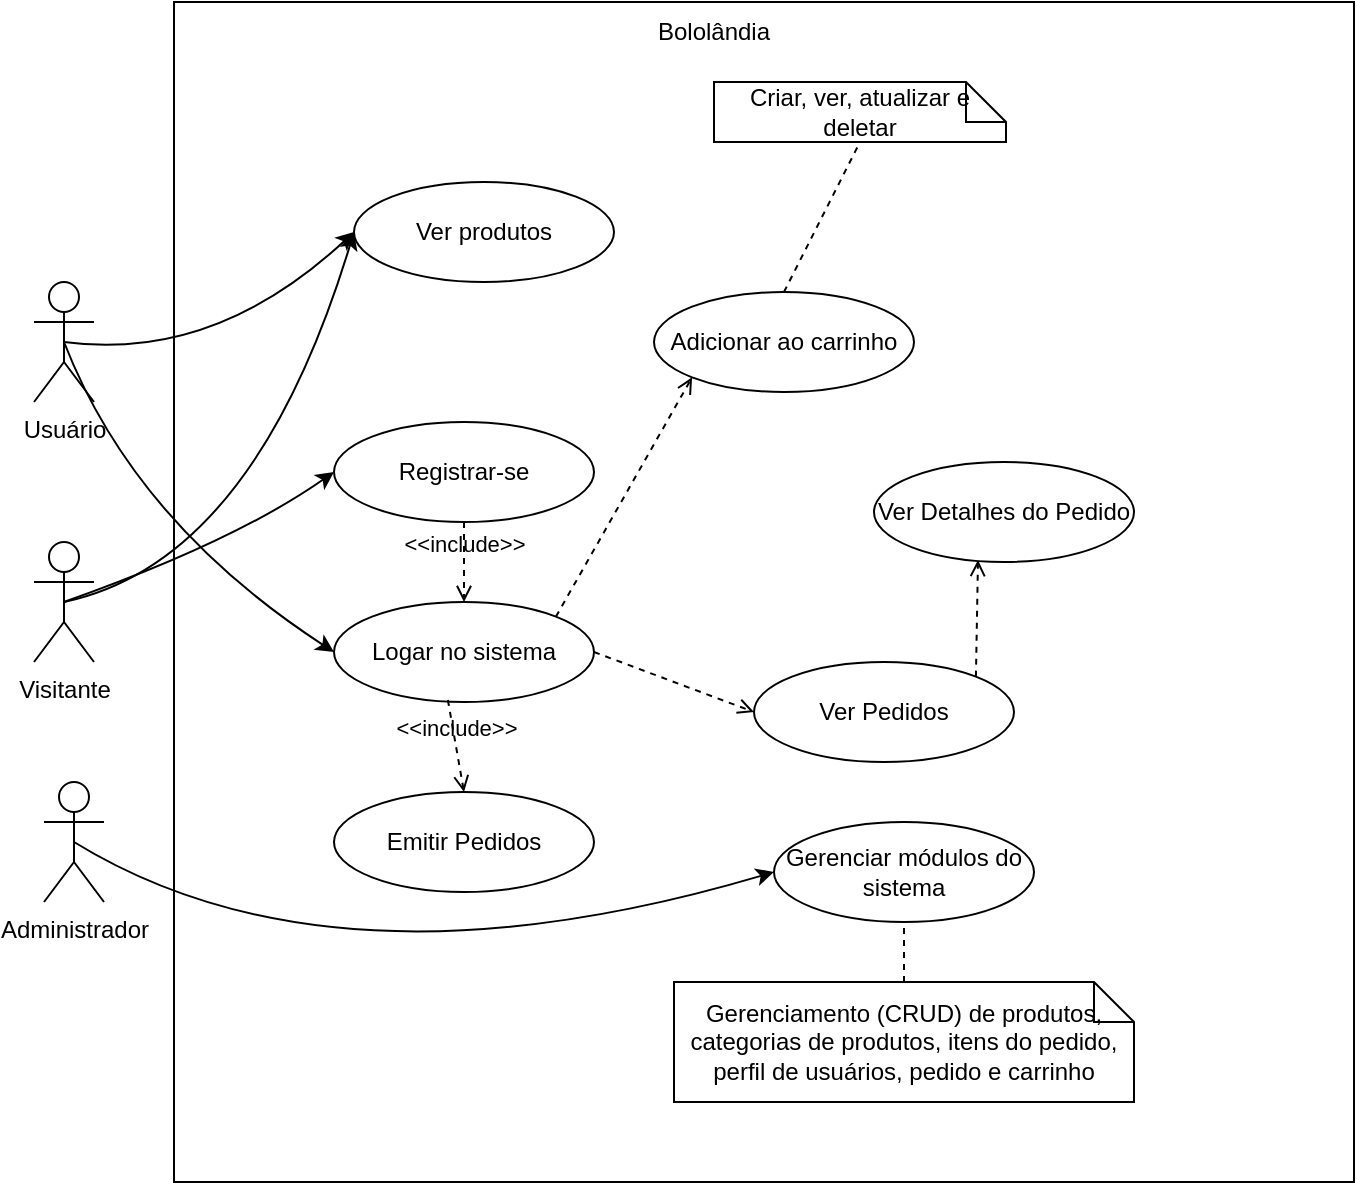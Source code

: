 <mxfile version="20.5.3" type="device"><diagram id="KZdOfxkPaV5DcKtEzzYr" name="Caso de Uso Geral"><mxGraphModel dx="1108" dy="492" grid="1" gridSize="10" guides="1" tooltips="1" connect="1" arrows="1" fold="1" page="1" pageScale="1" pageWidth="827" pageHeight="1169" math="0" shadow="0"><root><mxCell id="0"/><mxCell id="1" parent="0"/><mxCell id="VH-QtNnDyDcBJLYMaaTX-3" value="" style="whiteSpace=wrap;html=1;aspect=fixed;" parent="1" vertex="1"><mxGeometry x="170" y="10" width="590" height="590" as="geometry"/></mxCell><mxCell id="VH-QtNnDyDcBJLYMaaTX-1" value="Usuário" style="shape=umlActor;verticalLabelPosition=bottom;verticalAlign=top;html=1;outlineConnect=0;" parent="1" vertex="1"><mxGeometry x="100" y="150" width="30" height="60" as="geometry"/></mxCell><mxCell id="VH-QtNnDyDcBJLYMaaTX-2" value="Administrador" style="shape=umlActor;verticalLabelPosition=bottom;verticalAlign=top;html=1;outlineConnect=0;" parent="1" vertex="1"><mxGeometry x="105" y="400" width="30" height="60" as="geometry"/></mxCell><mxCell id="VH-QtNnDyDcBJLYMaaTX-7" value="Logar no sistema" style="ellipse;whiteSpace=wrap;html=1;" parent="1" vertex="1"><mxGeometry x="250" y="310" width="130" height="50" as="geometry"/></mxCell><mxCell id="VH-QtNnDyDcBJLYMaaTX-8" value="Ver produtos" style="ellipse;whiteSpace=wrap;html=1;" parent="1" vertex="1"><mxGeometry x="260" y="100" width="130" height="50" as="geometry"/></mxCell><mxCell id="VH-QtNnDyDcBJLYMaaTX-13" value="Adicionar ao carrinho" style="ellipse;whiteSpace=wrap;html=1;" parent="1" vertex="1"><mxGeometry x="410" y="155" width="130" height="50" as="geometry"/></mxCell><mxCell id="VH-QtNnDyDcBJLYMaaTX-16" value="Registrar-se" style="ellipse;whiteSpace=wrap;html=1;" parent="1" vertex="1"><mxGeometry x="250" y="220" width="130" height="50" as="geometry"/></mxCell><mxCell id="VH-QtNnDyDcBJLYMaaTX-21" value="Bololândia" style="text;html=1;strokeColor=none;fillColor=none;align=center;verticalAlign=middle;whiteSpace=wrap;rounded=0;" parent="1" vertex="1"><mxGeometry x="170" y="10" width="540" height="30" as="geometry"/></mxCell><mxCell id="MgPKKWYrrYp6BjWXRD5C-10" value="Gerenciar módulos do sistema" style="ellipse;whiteSpace=wrap;html=1;" vertex="1" parent="1"><mxGeometry x="470" y="420" width="130" height="50" as="geometry"/></mxCell><mxCell id="MgPKKWYrrYp6BjWXRD5C-11" value="Gerenciamento (CRUD) de produtos, categorias de produtos, itens do pedido, perfil de usuários, pedido e carrinho" style="shape=note;size=20;whiteSpace=wrap;html=1;" vertex="1" parent="1"><mxGeometry x="420" y="500" width="230" height="60" as="geometry"/></mxCell><mxCell id="MgPKKWYrrYp6BjWXRD5C-12" value="" style="endArrow=none;dashed=1;html=1;rounded=0;entryX=0.5;entryY=1;entryDx=0;entryDy=0;exitX=0.5;exitY=0;exitDx=0;exitDy=0;exitPerimeter=0;" edge="1" parent="1" source="MgPKKWYrrYp6BjWXRD5C-11" target="MgPKKWYrrYp6BjWXRD5C-10"><mxGeometry width="50" height="50" relative="1" as="geometry"><mxPoint x="350" y="500" as="sourcePoint"/><mxPoint x="400" y="450" as="targetPoint"/></mxGeometry></mxCell><mxCell id="MgPKKWYrrYp6BjWXRD5C-14" value="Visitante" style="shape=umlActor;verticalLabelPosition=bottom;verticalAlign=top;html=1;outlineConnect=0;" vertex="1" parent="1"><mxGeometry x="100" y="280" width="30" height="60" as="geometry"/></mxCell><mxCell id="MgPKKWYrrYp6BjWXRD5C-17" value="Criar, ver, atualizar e deletar" style="shape=note;size=20;whiteSpace=wrap;html=1;" vertex="1" parent="1"><mxGeometry x="440" y="50" width="146" height="30" as="geometry"/></mxCell><mxCell id="MgPKKWYrrYp6BjWXRD5C-22" value="" style="endArrow=none;dashed=1;html=1;rounded=0;entryX=0.5;entryY=1;entryDx=0;entryDy=0;entryPerimeter=0;exitX=0.5;exitY=0;exitDx=0;exitDy=0;" edge="1" parent="1" source="VH-QtNnDyDcBJLYMaaTX-13" target="MgPKKWYrrYp6BjWXRD5C-17"><mxGeometry width="50" height="50" relative="1" as="geometry"><mxPoint x="480" y="130" as="sourcePoint"/><mxPoint x="530" y="80" as="targetPoint"/></mxGeometry></mxCell><mxCell id="MgPKKWYrrYp6BjWXRD5C-26" value="Ver Pedidos" style="ellipse;whiteSpace=wrap;html=1;" vertex="1" parent="1"><mxGeometry x="460" y="340" width="130" height="50" as="geometry"/></mxCell><mxCell id="MgPKKWYrrYp6BjWXRD5C-28" value="" style="curved=1;endArrow=classic;html=1;rounded=0;entryX=0;entryY=0.5;entryDx=0;entryDy=0;exitX=0.5;exitY=0.5;exitDx=0;exitDy=0;exitPerimeter=0;" edge="1" parent="1" source="VH-QtNnDyDcBJLYMaaTX-1" target="VH-QtNnDyDcBJLYMaaTX-7"><mxGeometry width="50" height="50" relative="1" as="geometry"><mxPoint x="190" y="290" as="sourcePoint"/><mxPoint x="240" y="240" as="targetPoint"/><Array as="points"><mxPoint x="150" y="270"/></Array></mxGeometry></mxCell><mxCell id="MgPKKWYrrYp6BjWXRD5C-29" value="" style="curved=1;endArrow=classic;html=1;rounded=0;entryX=0;entryY=0.5;entryDx=0;entryDy=0;exitX=0.5;exitY=0.5;exitDx=0;exitDy=0;exitPerimeter=0;" edge="1" parent="1" source="VH-QtNnDyDcBJLYMaaTX-1" target="VH-QtNnDyDcBJLYMaaTX-8"><mxGeometry width="50" height="50" relative="1" as="geometry"><mxPoint x="125" y="190" as="sourcePoint"/><mxPoint x="260" y="255" as="targetPoint"/><Array as="points"><mxPoint x="190" y="190"/></Array></mxGeometry></mxCell><mxCell id="MgPKKWYrrYp6BjWXRD5C-30" value="" style="curved=1;endArrow=classic;html=1;rounded=0;entryX=0;entryY=0.5;entryDx=0;entryDy=0;exitX=0.5;exitY=0.5;exitDx=0;exitDy=0;exitPerimeter=0;" edge="1" parent="1" source="MgPKKWYrrYp6BjWXRD5C-14" target="VH-QtNnDyDcBJLYMaaTX-16"><mxGeometry width="50" height="50" relative="1" as="geometry"><mxPoint x="125" y="190" as="sourcePoint"/><mxPoint x="270" y="135" as="targetPoint"/><Array as="points"><mxPoint x="200" y="280"/></Array></mxGeometry></mxCell><mxCell id="MgPKKWYrrYp6BjWXRD5C-31" value="" style="curved=1;endArrow=classic;html=1;rounded=0;entryX=0;entryY=0.5;entryDx=0;entryDy=0;exitX=0.5;exitY=0.5;exitDx=0;exitDy=0;exitPerimeter=0;" edge="1" parent="1" source="MgPKKWYrrYp6BjWXRD5C-14" target="VH-QtNnDyDcBJLYMaaTX-8"><mxGeometry width="50" height="50" relative="1" as="geometry"><mxPoint x="125" y="320" as="sourcePoint"/><mxPoint x="260" y="255" as="targetPoint"/><Array as="points"><mxPoint x="210" y="290"/></Array></mxGeometry></mxCell><mxCell id="MgPKKWYrrYp6BjWXRD5C-33" value="" style="html=1;verticalAlign=bottom;labelBackgroundColor=none;endArrow=open;endFill=0;dashed=1;rounded=0;entryX=0;entryY=1;entryDx=0;entryDy=0;exitX=1;exitY=0;exitDx=0;exitDy=0;" edge="1" parent="1" source="VH-QtNnDyDcBJLYMaaTX-7" target="VH-QtNnDyDcBJLYMaaTX-13"><mxGeometry width="160" relative="1" as="geometry"><mxPoint x="240" y="420" as="sourcePoint"/><mxPoint x="400" y="420" as="targetPoint"/></mxGeometry></mxCell><mxCell id="MgPKKWYrrYp6BjWXRD5C-34" value="" style="curved=1;endArrow=classic;html=1;rounded=0;entryX=0;entryY=0.5;entryDx=0;entryDy=0;exitX=0.5;exitY=0.5;exitDx=0;exitDy=0;exitPerimeter=0;" edge="1" parent="1" source="VH-QtNnDyDcBJLYMaaTX-2" target="MgPKKWYrrYp6BjWXRD5C-10"><mxGeometry width="50" height="50" relative="1" as="geometry"><mxPoint x="125" y="320" as="sourcePoint"/><mxPoint x="260" y="255" as="targetPoint"/><Array as="points"><mxPoint x="250" y="510"/></Array></mxGeometry></mxCell><mxCell id="MgPKKWYrrYp6BjWXRD5C-35" value="Ver Detalhes do Pedido" style="ellipse;whiteSpace=wrap;html=1;" vertex="1" parent="1"><mxGeometry x="520" y="240" width="130" height="50" as="geometry"/></mxCell><mxCell id="MgPKKWYrrYp6BjWXRD5C-36" value="Emitir Pedidos" style="ellipse;whiteSpace=wrap;html=1;" vertex="1" parent="1"><mxGeometry x="250" y="405" width="130" height="50" as="geometry"/></mxCell><mxCell id="MgPKKWYrrYp6BjWXRD5C-38" value="&amp;lt;&amp;lt;include&amp;gt;&amp;gt;" style="html=1;verticalAlign=bottom;labelBackgroundColor=none;endArrow=open;endFill=0;dashed=1;rounded=0;entryX=0.5;entryY=0;entryDx=0;entryDy=0;exitX=0.5;exitY=1;exitDx=0;exitDy=0;" edge="1" parent="1" source="VH-QtNnDyDcBJLYMaaTX-16" target="VH-QtNnDyDcBJLYMaaTX-7"><mxGeometry width="160" relative="1" as="geometry"><mxPoint x="335" y="160" as="sourcePoint"/><mxPoint x="325" y="230" as="targetPoint"/></mxGeometry></mxCell><mxCell id="MgPKKWYrrYp6BjWXRD5C-39" value="&amp;lt;&amp;lt;include&amp;gt;&amp;gt;" style="html=1;verticalAlign=bottom;labelBackgroundColor=none;endArrow=open;endFill=0;dashed=1;rounded=0;entryX=0.5;entryY=0;entryDx=0;entryDy=0;exitX=0.438;exitY=0.98;exitDx=0;exitDy=0;exitPerimeter=0;" edge="1" parent="1" source="VH-QtNnDyDcBJLYMaaTX-7" target="MgPKKWYrrYp6BjWXRD5C-36"><mxGeometry width="160" relative="1" as="geometry"><mxPoint x="325" y="280" as="sourcePoint"/><mxPoint x="325" y="320" as="targetPoint"/></mxGeometry></mxCell><mxCell id="MgPKKWYrrYp6BjWXRD5C-40" value="" style="html=1;verticalAlign=bottom;labelBackgroundColor=none;endArrow=open;endFill=0;dashed=1;rounded=0;entryX=0;entryY=0.5;entryDx=0;entryDy=0;exitX=1;exitY=0.5;exitDx=0;exitDy=0;" edge="1" parent="1" source="VH-QtNnDyDcBJLYMaaTX-7" target="MgPKKWYrrYp6BjWXRD5C-26"><mxGeometry width="160" relative="1" as="geometry"><mxPoint x="316.94" y="369" as="sourcePoint"/><mxPoint x="325" y="415" as="targetPoint"/></mxGeometry></mxCell><mxCell id="MgPKKWYrrYp6BjWXRD5C-41" value="" style="html=1;verticalAlign=bottom;labelBackgroundColor=none;endArrow=open;endFill=0;dashed=1;rounded=0;entryX=0.4;entryY=0.98;entryDx=0;entryDy=0;exitX=1;exitY=0;exitDx=0;exitDy=0;entryPerimeter=0;" edge="1" parent="1" source="MgPKKWYrrYp6BjWXRD5C-26" target="MgPKKWYrrYp6BjWXRD5C-35"><mxGeometry width="160" relative="1" as="geometry"><mxPoint x="390" y="345" as="sourcePoint"/><mxPoint x="470" y="375" as="targetPoint"/></mxGeometry></mxCell></root></mxGraphModel></diagram></mxfile>